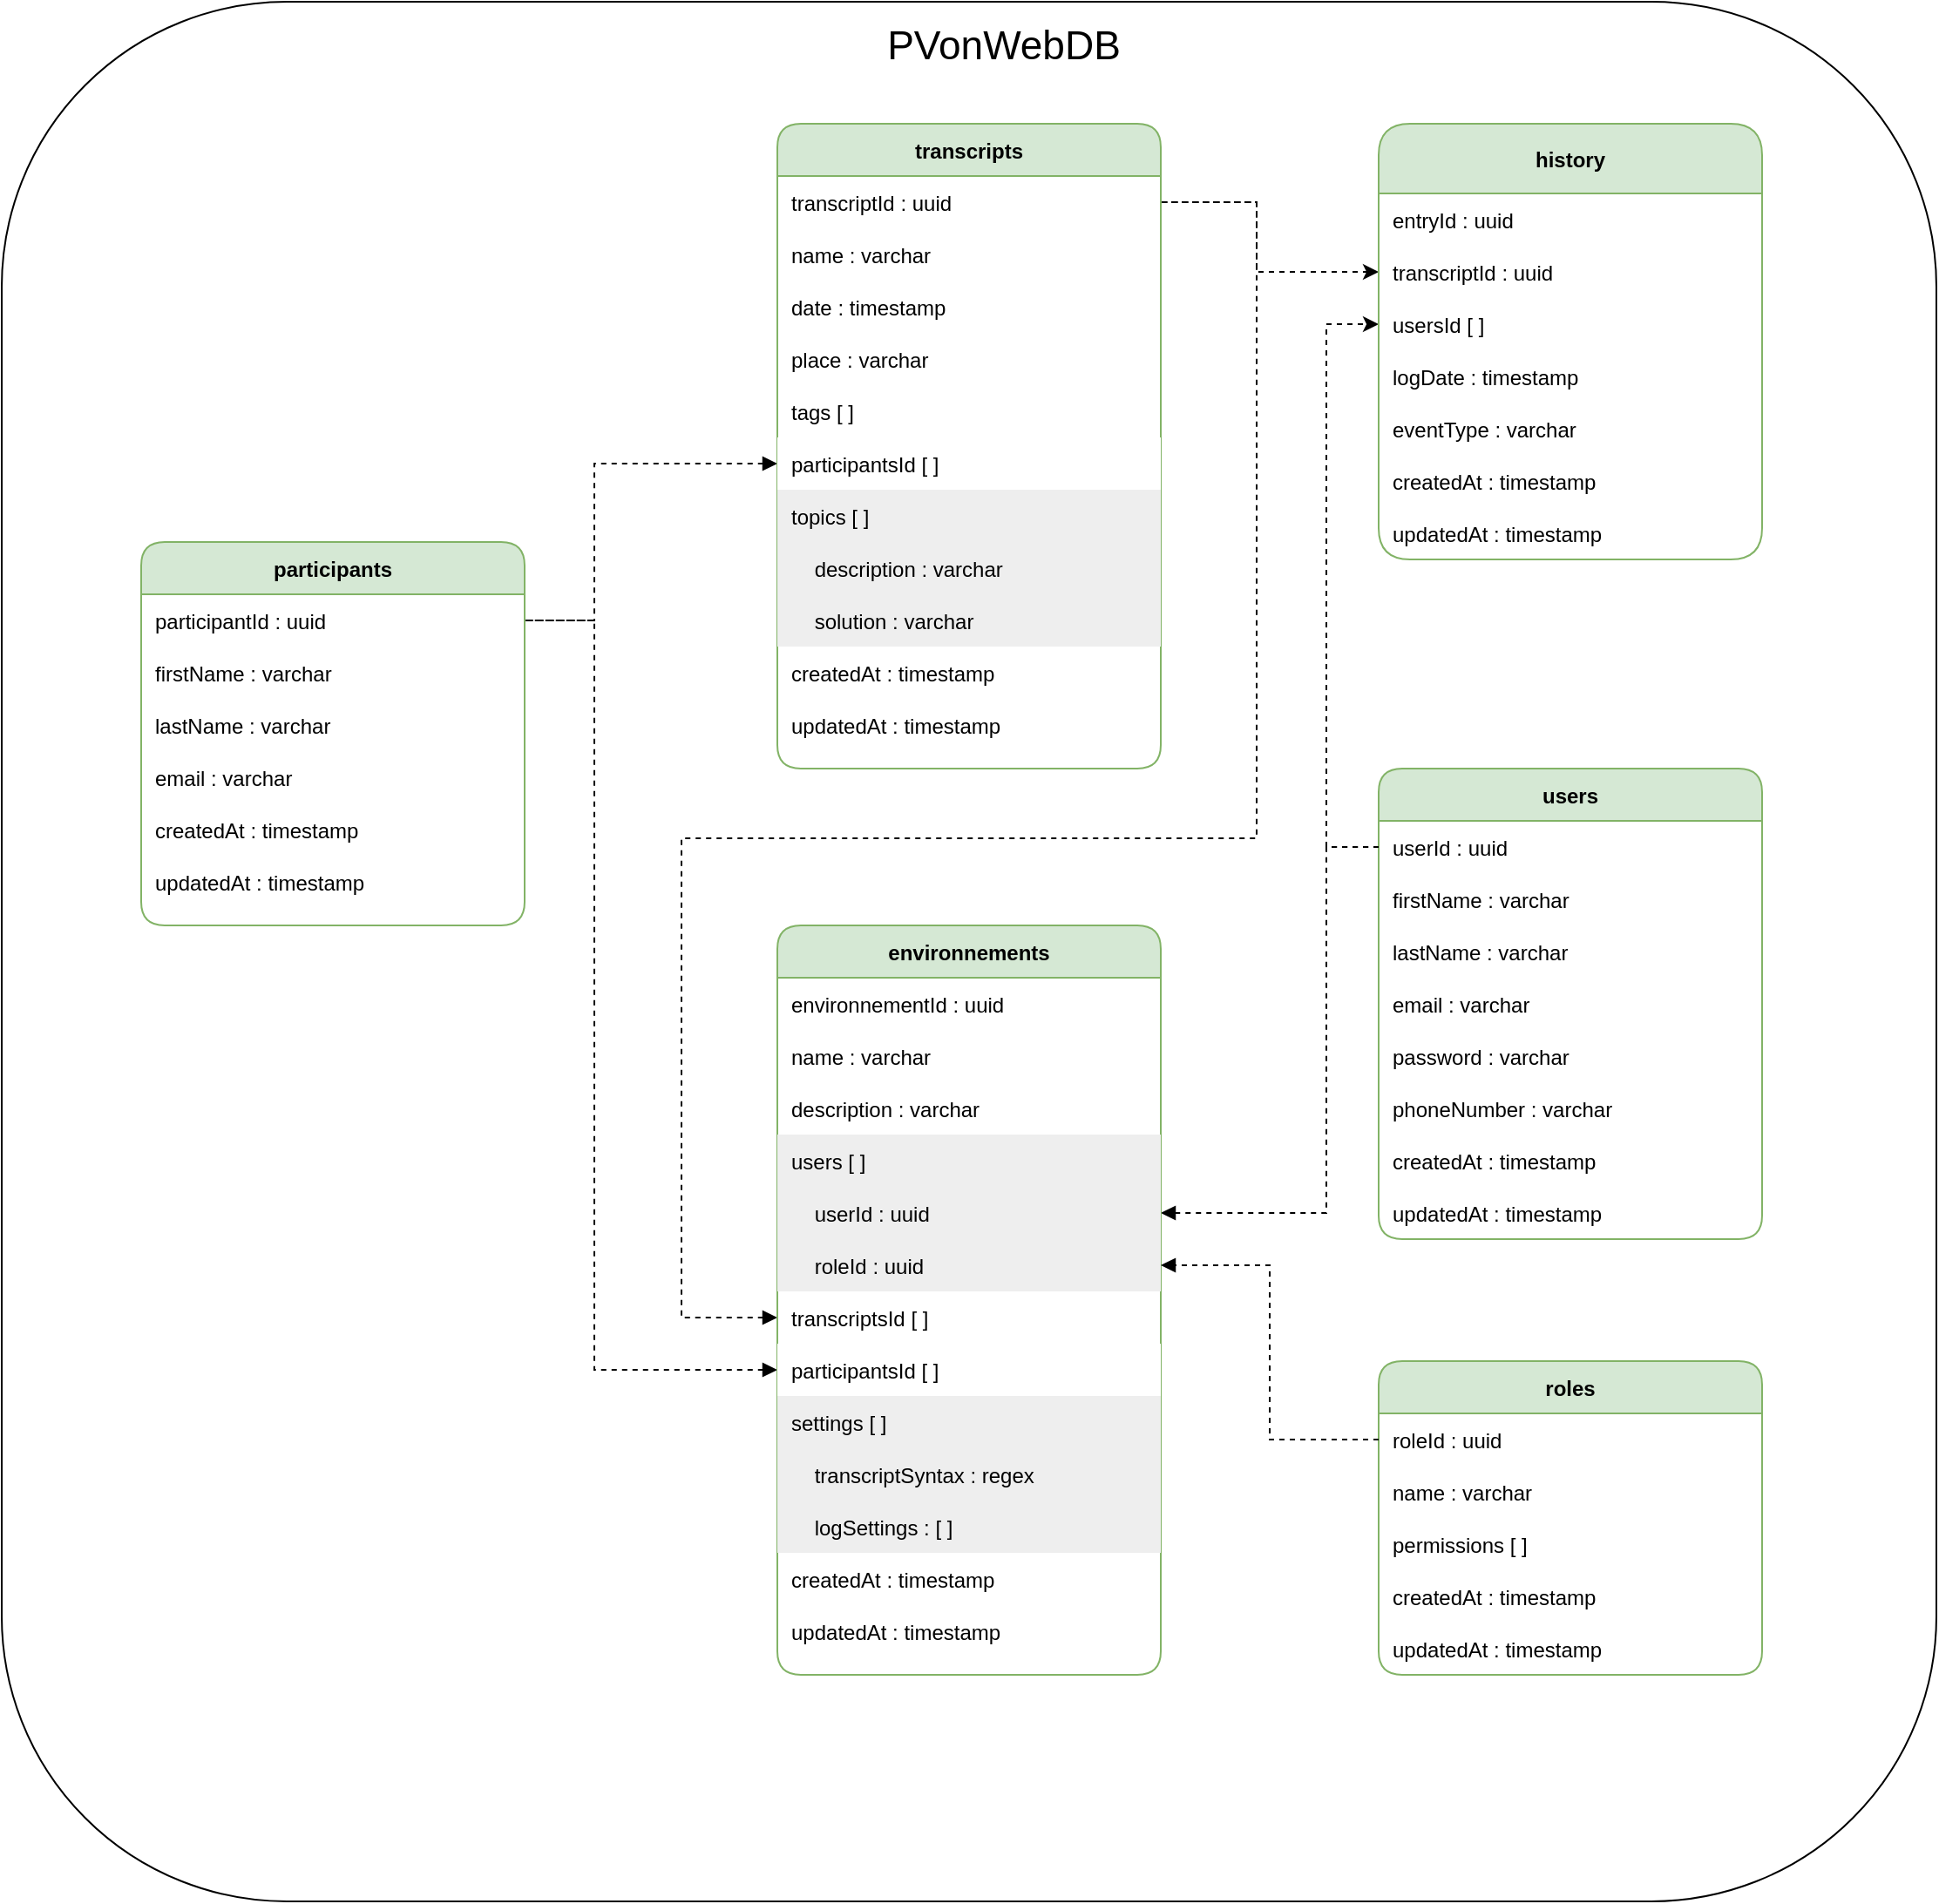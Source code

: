 <mxfile version="20.8.11" type="device"><diagram id="R2lEEEUBdFMjLlhIrx00" name="Page-1"><mxGraphModel dx="1687" dy="951" grid="1" gridSize="10" guides="1" tooltips="1" connect="1" arrows="1" fold="1" page="1" pageScale="1" pageWidth="850" pageHeight="1100" math="0" shadow="0" extFonts="Permanent Marker^https://fonts.googleapis.com/css?family=Permanent+Marker"><root><mxCell id="0"/><mxCell id="1" parent="0"/><mxCell id="WS94sjK1EqQb1p9_KVSN-15" value="" style="rounded=1;whiteSpace=wrap;html=1;fillColor=none;" parent="1" vertex="1"><mxGeometry width="1110" height="1090" as="geometry"/></mxCell><mxCell id="ZG2WCgY98QADGsXBixCX-30" style="edgeStyle=orthogonalEdgeStyle;rounded=0;orthogonalLoop=1;jettySize=auto;html=1;dashed=1;exitX=0;exitY=0.5;exitDx=0;exitDy=0;entryX=0;entryY=0.5;entryDx=0;entryDy=0;" parent="1" source="C-vyLk0tnHw3VtMMgP7b-27" target="ZG2WCgY98QADGsXBixCX-28" edge="1"><mxGeometry relative="1" as="geometry"><Array as="points"><mxPoint x="760" y="485"/><mxPoint x="760" y="185"/></Array></mxGeometry></mxCell><mxCell id="C-vyLk0tnHw3VtMMgP7b-23" value="users" style="shape=table;startSize=30;container=1;collapsible=1;childLayout=tableLayout;fixedRows=1;rowLines=0;fontStyle=1;align=center;resizeLast=1;rounded=1;fillColor=#d5e8d4;strokeColor=#82b366;swimlaneLine=1;swimlaneFillColor=default;" parent="1" vertex="1"><mxGeometry x="790" y="440" width="220" height="270" as="geometry"/></mxCell><mxCell id="C-vyLk0tnHw3VtMMgP7b-27" value="" style="shape=partialRectangle;collapsible=0;dropTarget=0;pointerEvents=0;fillColor=none;points=[[0,0.5],[1,0.5]];portConstraint=eastwest;top=0;left=0;right=0;bottom=0;" parent="C-vyLk0tnHw3VtMMgP7b-23" vertex="1"><mxGeometry y="30" width="220" height="30" as="geometry"/></mxCell><mxCell id="C-vyLk0tnHw3VtMMgP7b-29" value="userId : uuid" style="shape=partialRectangle;overflow=hidden;connectable=0;fillColor=none;top=0;left=0;bottom=0;right=0;align=left;spacingLeft=6;" parent="C-vyLk0tnHw3VtMMgP7b-27" vertex="1"><mxGeometry width="220" height="30" as="geometry"><mxRectangle width="220" height="30" as="alternateBounds"/></mxGeometry></mxCell><mxCell id="XOmV6FHvG9RzrbjpGp2Q-1" style="shape=partialRectangle;collapsible=0;dropTarget=0;pointerEvents=0;fillColor=none;points=[[0,0.5],[1,0.5]];portConstraint=eastwest;top=0;left=0;right=0;bottom=0;" parent="C-vyLk0tnHw3VtMMgP7b-23" vertex="1"><mxGeometry y="60" width="220" height="30" as="geometry"/></mxCell><mxCell id="XOmV6FHvG9RzrbjpGp2Q-2" value="firstName : varchar" style="shape=partialRectangle;overflow=hidden;connectable=0;fillColor=none;top=0;left=0;bottom=0;right=0;align=left;spacingLeft=6;" parent="XOmV6FHvG9RzrbjpGp2Q-1" vertex="1"><mxGeometry width="220" height="30" as="geometry"><mxRectangle width="220" height="30" as="alternateBounds"/></mxGeometry></mxCell><mxCell id="XOmV6FHvG9RzrbjpGp2Q-7" style="shape=partialRectangle;collapsible=0;dropTarget=0;pointerEvents=0;fillColor=none;points=[[0,0.5],[1,0.5]];portConstraint=eastwest;top=0;left=0;right=0;bottom=0;" parent="C-vyLk0tnHw3VtMMgP7b-23" vertex="1"><mxGeometry y="90" width="220" height="30" as="geometry"/></mxCell><mxCell id="XOmV6FHvG9RzrbjpGp2Q-8" value="lastName : varchar" style="shape=partialRectangle;overflow=hidden;connectable=0;fillColor=none;top=0;left=0;bottom=0;right=0;align=left;spacingLeft=6;" parent="XOmV6FHvG9RzrbjpGp2Q-7" vertex="1"><mxGeometry width="220" height="30" as="geometry"><mxRectangle width="220" height="30" as="alternateBounds"/></mxGeometry></mxCell><mxCell id="XOmV6FHvG9RzrbjpGp2Q-5" style="shape=partialRectangle;collapsible=0;dropTarget=0;pointerEvents=0;fillColor=none;points=[[0,0.5],[1,0.5]];portConstraint=eastwest;top=0;left=0;right=0;bottom=0;" parent="C-vyLk0tnHw3VtMMgP7b-23" vertex="1"><mxGeometry y="120" width="220" height="30" as="geometry"/></mxCell><mxCell id="XOmV6FHvG9RzrbjpGp2Q-6" value="email : varchar" style="shape=partialRectangle;overflow=hidden;connectable=0;fillColor=none;top=0;left=0;bottom=0;right=0;align=left;spacingLeft=6;" parent="XOmV6FHvG9RzrbjpGp2Q-5" vertex="1"><mxGeometry width="220" height="30" as="geometry"><mxRectangle width="220" height="30" as="alternateBounds"/></mxGeometry></mxCell><mxCell id="XOmV6FHvG9RzrbjpGp2Q-3" style="shape=partialRectangle;collapsible=0;dropTarget=0;pointerEvents=0;fillColor=none;points=[[0,0.5],[1,0.5]];portConstraint=eastwest;top=0;left=0;right=0;bottom=0;" parent="C-vyLk0tnHw3VtMMgP7b-23" vertex="1"><mxGeometry y="150" width="220" height="30" as="geometry"/></mxCell><mxCell id="XOmV6FHvG9RzrbjpGp2Q-4" value="password : varchar" style="shape=partialRectangle;overflow=hidden;connectable=0;fillColor=none;top=0;left=0;bottom=0;right=0;align=left;spacingLeft=6;" parent="XOmV6FHvG9RzrbjpGp2Q-3" vertex="1"><mxGeometry width="220" height="30" as="geometry"><mxRectangle width="220" height="30" as="alternateBounds"/></mxGeometry></mxCell><mxCell id="WS94sjK1EqQb1p9_KVSN-3" style="shape=partialRectangle;collapsible=0;dropTarget=0;pointerEvents=0;fillColor=none;points=[[0,0.5],[1,0.5]];portConstraint=eastwest;top=0;left=0;right=0;bottom=0;" parent="C-vyLk0tnHw3VtMMgP7b-23" vertex="1"><mxGeometry y="180" width="220" height="30" as="geometry"/></mxCell><mxCell id="WS94sjK1EqQb1p9_KVSN-4" value="phoneNumber : varchar" style="shape=partialRectangle;overflow=hidden;connectable=0;fillColor=none;top=0;left=0;bottom=0;right=0;align=left;spacingLeft=6;" parent="WS94sjK1EqQb1p9_KVSN-3" vertex="1"><mxGeometry width="220" height="30" as="geometry"><mxRectangle width="220" height="30" as="alternateBounds"/></mxGeometry></mxCell><mxCell id="WS94sjK1EqQb1p9_KVSN-32" style="shape=partialRectangle;collapsible=0;dropTarget=0;pointerEvents=0;fillColor=none;points=[[0,0.5],[1,0.5]];portConstraint=eastwest;top=0;left=0;right=0;bottom=0;" parent="C-vyLk0tnHw3VtMMgP7b-23" vertex="1"><mxGeometry y="210" width="220" height="30" as="geometry"/></mxCell><mxCell id="WS94sjK1EqQb1p9_KVSN-33" value="createdAt : timestamp" style="shape=partialRectangle;overflow=hidden;connectable=0;fillColor=none;top=0;left=0;bottom=0;right=0;align=left;spacingLeft=6;" parent="WS94sjK1EqQb1p9_KVSN-32" vertex="1"><mxGeometry width="220" height="30" as="geometry"><mxRectangle width="220" height="30" as="alternateBounds"/></mxGeometry></mxCell><mxCell id="WS94sjK1EqQb1p9_KVSN-30" style="shape=partialRectangle;collapsible=0;dropTarget=0;pointerEvents=0;fillColor=none;points=[[0,0.5],[1,0.5]];portConstraint=eastwest;top=0;left=0;right=0;bottom=0;" parent="C-vyLk0tnHw3VtMMgP7b-23" vertex="1"><mxGeometry y="240" width="220" height="30" as="geometry"/></mxCell><mxCell id="WS94sjK1EqQb1p9_KVSN-31" value="updatedAt : timestamp" style="shape=partialRectangle;overflow=hidden;connectable=0;fillColor=none;top=0;left=0;bottom=0;right=0;align=left;spacingLeft=6;" parent="WS94sjK1EqQb1p9_KVSN-30" vertex="1"><mxGeometry width="220" height="30" as="geometry"><mxRectangle width="220" height="30" as="alternateBounds"/></mxGeometry></mxCell><mxCell id="XOmV6FHvG9RzrbjpGp2Q-68" style="rounded=0;orthogonalLoop=1;jettySize=auto;html=1;endArrow=none;endFill=0;dashed=1;startArrow=block;startFill=1;edgeStyle=orthogonalEdgeStyle;entryX=1;entryY=0.5;entryDx=0;entryDy=0;exitX=0;exitY=0.5;exitDx=0;exitDy=0;" parent="1" source="XOmV6FHvG9RzrbjpGp2Q-20" target="XOmV6FHvG9RzrbjpGp2Q-54" edge="1"><mxGeometry relative="1" as="geometry"><Array as="points"><mxPoint x="340" y="265"/><mxPoint x="340" y="355"/></Array></mxGeometry></mxCell><mxCell id="ZG2WCgY98QADGsXBixCX-24" value="" style="rounded=0;orthogonalLoop=1;jettySize=auto;html=1;dashed=1;entryX=0;entryY=0.5;entryDx=0;entryDy=0;exitX=1;exitY=0.5;exitDx=0;exitDy=0;edgeStyle=orthogonalEdgeStyle;" parent="1" source="XOmV6FHvG9RzrbjpGp2Q-10" target="ZG2WCgY98QADGsXBixCX-4" edge="1"><mxGeometry relative="1" as="geometry"><Array as="points"><mxPoint x="720" y="115"/><mxPoint x="720" y="155"/></Array></mxGeometry></mxCell><mxCell id="XOmV6FHvG9RzrbjpGp2Q-9" value="transcripts" style="shape=table;startSize=30;container=1;collapsible=1;childLayout=tableLayout;fixedRows=1;rowLines=0;fontStyle=1;align=center;resizeLast=1;rounded=1;fillColor=#d5e8d4;strokeColor=#82b366;swimlaneLine=1;swimlaneFillColor=default;" parent="1" vertex="1"><mxGeometry x="445" y="70" width="220" height="370" as="geometry"/></mxCell><mxCell id="XOmV6FHvG9RzrbjpGp2Q-10" value="" style="shape=partialRectangle;collapsible=0;dropTarget=0;pointerEvents=0;fillColor=none;points=[[0,0.5],[1,0.5]];portConstraint=eastwest;top=0;left=0;right=0;bottom=0;" parent="XOmV6FHvG9RzrbjpGp2Q-9" vertex="1"><mxGeometry y="30" width="220" height="30" as="geometry"/></mxCell><mxCell id="XOmV6FHvG9RzrbjpGp2Q-11" value="transcriptId : uuid" style="shape=partialRectangle;overflow=hidden;connectable=0;fillColor=none;top=0;left=0;bottom=0;right=0;align=left;spacingLeft=6;" parent="XOmV6FHvG9RzrbjpGp2Q-10" vertex="1"><mxGeometry width="220" height="30" as="geometry"><mxRectangle width="220" height="30" as="alternateBounds"/></mxGeometry></mxCell><mxCell id="WS94sjK1EqQb1p9_KVSN-48" style="shape=partialRectangle;collapsible=0;dropTarget=0;pointerEvents=0;fillColor=none;points=[[0,0.5],[1,0.5]];portConstraint=eastwest;top=0;left=0;right=0;bottom=0;" parent="XOmV6FHvG9RzrbjpGp2Q-9" vertex="1"><mxGeometry y="60" width="220" height="30" as="geometry"/></mxCell><mxCell id="WS94sjK1EqQb1p9_KVSN-49" value="name : varchar" style="shape=partialRectangle;overflow=hidden;connectable=0;fillColor=none;top=0;left=0;bottom=0;right=0;align=left;spacingLeft=6;" parent="WS94sjK1EqQb1p9_KVSN-48" vertex="1"><mxGeometry width="220" height="30" as="geometry"><mxRectangle width="220" height="30" as="alternateBounds"/></mxGeometry></mxCell><mxCell id="XOmV6FHvG9RzrbjpGp2Q-12" style="shape=partialRectangle;collapsible=0;dropTarget=0;pointerEvents=0;fillColor=none;points=[[0,0.5],[1,0.5]];portConstraint=eastwest;top=0;left=0;right=0;bottom=0;" parent="XOmV6FHvG9RzrbjpGp2Q-9" vertex="1"><mxGeometry y="90" width="220" height="30" as="geometry"/></mxCell><mxCell id="XOmV6FHvG9RzrbjpGp2Q-13" value="date : timestamp" style="shape=partialRectangle;overflow=hidden;connectable=0;fillColor=none;top=0;left=0;bottom=0;right=0;align=left;spacingLeft=6;" parent="XOmV6FHvG9RzrbjpGp2Q-12" vertex="1"><mxGeometry width="220" height="30" as="geometry"><mxRectangle width="220" height="30" as="alternateBounds"/></mxGeometry></mxCell><mxCell id="XOmV6FHvG9RzrbjpGp2Q-14" style="shape=partialRectangle;collapsible=0;dropTarget=0;pointerEvents=0;fillColor=none;points=[[0,0.5],[1,0.5]];portConstraint=eastwest;top=0;left=0;right=0;bottom=0;" parent="XOmV6FHvG9RzrbjpGp2Q-9" vertex="1"><mxGeometry y="120" width="220" height="30" as="geometry"/></mxCell><mxCell id="XOmV6FHvG9RzrbjpGp2Q-15" value="place : varchar" style="shape=partialRectangle;overflow=hidden;connectable=0;fillColor=none;top=0;left=0;bottom=0;right=0;align=left;spacingLeft=6;" parent="XOmV6FHvG9RzrbjpGp2Q-14" vertex="1"><mxGeometry width="220" height="30" as="geometry"><mxRectangle width="220" height="30" as="alternateBounds"/></mxGeometry></mxCell><mxCell id="WS94sjK1EqQb1p9_KVSN-50" style="shape=partialRectangle;collapsible=0;dropTarget=0;pointerEvents=0;fillColor=none;points=[[0,0.5],[1,0.5]];portConstraint=eastwest;top=0;left=0;right=0;bottom=0;" parent="XOmV6FHvG9RzrbjpGp2Q-9" vertex="1"><mxGeometry y="150" width="220" height="30" as="geometry"/></mxCell><mxCell id="WS94sjK1EqQb1p9_KVSN-51" value="tags [ ]" style="shape=partialRectangle;overflow=hidden;connectable=0;fillColor=none;top=0;left=0;bottom=0;right=0;align=left;spacingLeft=6;" parent="WS94sjK1EqQb1p9_KVSN-50" vertex="1"><mxGeometry width="220" height="30" as="geometry"><mxRectangle width="220" height="30" as="alternateBounds"/></mxGeometry></mxCell><mxCell id="XOmV6FHvG9RzrbjpGp2Q-20" style="shape=partialRectangle;collapsible=0;dropTarget=0;pointerEvents=0;fillColor=none;points=[[0,0.5],[1,0.5]];portConstraint=eastwest;top=0;left=0;right=0;bottom=0;" parent="XOmV6FHvG9RzrbjpGp2Q-9" vertex="1"><mxGeometry y="180" width="220" height="30" as="geometry"/></mxCell><mxCell id="XOmV6FHvG9RzrbjpGp2Q-21" value="participantsId [ ]" style="shape=partialRectangle;overflow=hidden;connectable=0;top=0;left=0;bottom=0;right=0;align=left;spacingLeft=6;" parent="XOmV6FHvG9RzrbjpGp2Q-20" vertex="1"><mxGeometry width="220" height="30" as="geometry"><mxRectangle width="220" height="30" as="alternateBounds"/></mxGeometry></mxCell><mxCell id="XOmV6FHvG9RzrbjpGp2Q-86" style="shape=partialRectangle;collapsible=0;dropTarget=0;pointerEvents=0;fillColor=none;points=[[0,0.5],[1,0.5]];portConstraint=eastwest;top=0;left=0;right=0;bottom=0;" parent="XOmV6FHvG9RzrbjpGp2Q-9" vertex="1"><mxGeometry y="210" width="220" height="30" as="geometry"/></mxCell><mxCell id="XOmV6FHvG9RzrbjpGp2Q-87" value="topics [ ]" style="shape=partialRectangle;overflow=hidden;connectable=0;fillColor=#eeeeee;top=0;left=0;bottom=0;right=0;align=left;spacingLeft=6;strokeColor=#36393d;" parent="XOmV6FHvG9RzrbjpGp2Q-86" vertex="1"><mxGeometry width="220" height="30" as="geometry"><mxRectangle width="220" height="30" as="alternateBounds"/></mxGeometry></mxCell><mxCell id="WS94sjK1EqQb1p9_KVSN-13" style="shape=partialRectangle;collapsible=0;dropTarget=0;pointerEvents=0;fillColor=none;points=[[0,0.5],[1,0.5]];portConstraint=eastwest;top=0;left=0;right=0;bottom=0;" parent="XOmV6FHvG9RzrbjpGp2Q-9" vertex="1"><mxGeometry y="240" width="220" height="30" as="geometry"/></mxCell><mxCell id="WS94sjK1EqQb1p9_KVSN-14" value="    description : varchar" style="shape=partialRectangle;overflow=hidden;connectable=0;fillColor=#eeeeee;top=0;left=0;bottom=0;right=0;align=left;spacingLeft=6;strokeColor=#36393d;" parent="WS94sjK1EqQb1p9_KVSN-13" vertex="1"><mxGeometry width="220" height="30" as="geometry"><mxRectangle width="220" height="30" as="alternateBounds"/></mxGeometry></mxCell><mxCell id="WS94sjK1EqQb1p9_KVSN-11" style="shape=partialRectangle;collapsible=0;dropTarget=0;pointerEvents=0;fillColor=none;points=[[0,0.5],[1,0.5]];portConstraint=eastwest;top=0;left=0;right=0;bottom=0;" parent="XOmV6FHvG9RzrbjpGp2Q-9" vertex="1"><mxGeometry y="270" width="220" height="30" as="geometry"/></mxCell><mxCell id="WS94sjK1EqQb1p9_KVSN-12" value="    solution : varchar" style="shape=partialRectangle;overflow=hidden;connectable=0;fillColor=#eeeeee;top=0;left=0;bottom=0;right=0;align=left;spacingLeft=6;strokeColor=#36393d;" parent="WS94sjK1EqQb1p9_KVSN-11" vertex="1"><mxGeometry width="220" height="30" as="geometry"><mxRectangle width="220" height="30" as="alternateBounds"/></mxGeometry></mxCell><mxCell id="WS94sjK1EqQb1p9_KVSN-19" style="shape=partialRectangle;collapsible=0;dropTarget=0;pointerEvents=0;fillColor=none;points=[[0,0.5],[1,0.5]];portConstraint=eastwest;top=0;left=0;right=0;bottom=0;" parent="XOmV6FHvG9RzrbjpGp2Q-9" vertex="1"><mxGeometry y="300" width="220" height="30" as="geometry"/></mxCell><mxCell id="WS94sjK1EqQb1p9_KVSN-20" value="createdAt : timestamp" style="shape=partialRectangle;overflow=hidden;connectable=0;fillColor=none;top=0;left=0;bottom=0;right=0;align=left;spacingLeft=6;" parent="WS94sjK1EqQb1p9_KVSN-19" vertex="1"><mxGeometry width="220" height="30" as="geometry"><mxRectangle width="220" height="30" as="alternateBounds"/></mxGeometry></mxCell><mxCell id="WS94sjK1EqQb1p9_KVSN-21" style="shape=partialRectangle;collapsible=0;dropTarget=0;pointerEvents=0;fillColor=none;points=[[0,0.5],[1,0.5]];portConstraint=eastwest;top=0;left=0;right=0;bottom=0;" parent="XOmV6FHvG9RzrbjpGp2Q-9" vertex="1"><mxGeometry y="330" width="220" height="30" as="geometry"/></mxCell><mxCell id="WS94sjK1EqQb1p9_KVSN-22" value="updatedAt : timestamp" style="shape=partialRectangle;overflow=hidden;connectable=0;fillColor=none;top=0;left=0;bottom=0;right=0;align=left;spacingLeft=6;" parent="WS94sjK1EqQb1p9_KVSN-21" vertex="1"><mxGeometry width="220" height="30" as="geometry"><mxRectangle width="220" height="30" as="alternateBounds"/></mxGeometry></mxCell><mxCell id="XOmV6FHvG9RzrbjpGp2Q-66" style="edgeStyle=orthogonalEdgeStyle;rounded=0;orthogonalLoop=1;jettySize=auto;html=1;entryX=1;entryY=0.5;entryDx=0;entryDy=0;endArrow=none;endFill=0;dashed=1;startArrow=block;startFill=1;exitX=0;exitY=0.5;exitDx=0;exitDy=0;" parent="1" source="XOmV6FHvG9RzrbjpGp2Q-40" target="XOmV6FHvG9RzrbjpGp2Q-10" edge="1"><mxGeometry relative="1" as="geometry"><Array as="points"><mxPoint x="390" y="755"/><mxPoint x="390" y="480"/><mxPoint x="720" y="480"/><mxPoint x="720" y="115"/></Array></mxGeometry></mxCell><mxCell id="WS94sjK1EqQb1p9_KVSN-5" style="rounded=0;orthogonalLoop=1;jettySize=auto;html=1;dashed=1;startArrow=block;startFill=1;endArrow=none;endFill=0;exitX=1;exitY=0.5;exitDx=0;exitDy=0;edgeStyle=orthogonalEdgeStyle;entryX=0;entryY=0.5;entryDx=0;entryDy=0;" parent="1" source="WS94sjK1EqQb1p9_KVSN-52" target="C-vyLk0tnHw3VtMMgP7b-27" edge="1"><mxGeometry relative="1" as="geometry"><mxPoint x="780" y="640" as="targetPoint"/><Array as="points"><mxPoint x="760" y="695"/><mxPoint x="760" y="485"/></Array></mxGeometry></mxCell><mxCell id="WS94sjK1EqQb1p9_KVSN-8" style="edgeStyle=orthogonalEdgeStyle;rounded=0;orthogonalLoop=1;jettySize=auto;html=1;dashed=1;startArrow=block;startFill=1;endArrow=none;endFill=0;entryX=1;entryY=0.5;entryDx=0;entryDy=0;exitX=0;exitY=0.5;exitDx=0;exitDy=0;" parent="1" source="WS94sjK1EqQb1p9_KVSN-9" target="XOmV6FHvG9RzrbjpGp2Q-54" edge="1"><mxGeometry relative="1" as="geometry"><Array as="points"><mxPoint x="340" y="785"/><mxPoint x="340" y="355"/></Array></mxGeometry></mxCell><mxCell id="XOmV6FHvG9RzrbjpGp2Q-31" value="environnements" style="shape=table;startSize=30;container=1;collapsible=1;childLayout=tableLayout;fixedRows=1;rowLines=0;fontStyle=1;align=center;resizeLast=1;rounded=1;fillColor=#d5e8d4;strokeColor=#82b366;swimlaneLine=1;swimlaneFillColor=default;" parent="1" vertex="1"><mxGeometry x="445" y="530" width="220" height="430" as="geometry"/></mxCell><mxCell id="XOmV6FHvG9RzrbjpGp2Q-32" value="" style="shape=partialRectangle;collapsible=0;dropTarget=0;pointerEvents=0;fillColor=none;points=[[0,0.5],[1,0.5]];portConstraint=eastwest;top=0;left=0;right=0;bottom=0;" parent="XOmV6FHvG9RzrbjpGp2Q-31" vertex="1"><mxGeometry y="30" width="220" height="30" as="geometry"/></mxCell><mxCell id="XOmV6FHvG9RzrbjpGp2Q-33" value="environnementId : uuid" style="shape=partialRectangle;overflow=hidden;connectable=0;fillColor=none;top=0;left=0;bottom=0;right=0;align=left;spacingLeft=6;" parent="XOmV6FHvG9RzrbjpGp2Q-32" vertex="1"><mxGeometry width="220" height="30" as="geometry"><mxRectangle width="220" height="30" as="alternateBounds"/></mxGeometry></mxCell><mxCell id="WS94sjK1EqQb1p9_KVSN-24" style="shape=partialRectangle;collapsible=0;dropTarget=0;pointerEvents=0;fillColor=none;points=[[0,0.5],[1,0.5]];portConstraint=eastwest;top=0;left=0;right=0;bottom=0;" parent="XOmV6FHvG9RzrbjpGp2Q-31" vertex="1"><mxGeometry y="60" width="220" height="30" as="geometry"/></mxCell><mxCell id="WS94sjK1EqQb1p9_KVSN-25" value="name : varchar" style="shape=partialRectangle;overflow=hidden;connectable=0;fillColor=none;top=0;left=0;bottom=0;right=0;align=left;spacingLeft=6;" parent="WS94sjK1EqQb1p9_KVSN-24" vertex="1"><mxGeometry width="220" height="30" as="geometry"><mxRectangle width="220" height="30" as="alternateBounds"/></mxGeometry></mxCell><mxCell id="WS94sjK1EqQb1p9_KVSN-38" style="shape=partialRectangle;collapsible=0;dropTarget=0;pointerEvents=0;fillColor=none;points=[[0,0.5],[1,0.5]];portConstraint=eastwest;top=0;left=0;right=0;bottom=0;" parent="XOmV6FHvG9RzrbjpGp2Q-31" vertex="1"><mxGeometry y="90" width="220" height="30" as="geometry"/></mxCell><mxCell id="WS94sjK1EqQb1p9_KVSN-39" value="description : varchar" style="shape=partialRectangle;overflow=hidden;connectable=0;fillColor=none;top=0;left=0;bottom=0;right=0;align=left;spacingLeft=6;" parent="WS94sjK1EqQb1p9_KVSN-38" vertex="1"><mxGeometry width="220" height="30" as="geometry"><mxRectangle width="220" height="30" as="alternateBounds"/></mxGeometry></mxCell><mxCell id="XOmV6FHvG9RzrbjpGp2Q-36" style="shape=partialRectangle;collapsible=0;dropTarget=0;pointerEvents=0;fillColor=none;points=[[0,0.5],[1,0.5]];portConstraint=eastwest;top=0;left=0;right=0;bottom=0;" parent="XOmV6FHvG9RzrbjpGp2Q-31" vertex="1"><mxGeometry y="120" width="220" height="30" as="geometry"/></mxCell><mxCell id="XOmV6FHvG9RzrbjpGp2Q-37" value="users [ ]" style="shape=partialRectangle;overflow=hidden;connectable=0;fillColor=#eeeeee;top=0;left=0;bottom=0;right=0;align=left;spacingLeft=6;strokeColor=#36393d;" parent="XOmV6FHvG9RzrbjpGp2Q-36" vertex="1"><mxGeometry width="220" height="30" as="geometry"><mxRectangle width="220" height="30" as="alternateBounds"/></mxGeometry></mxCell><mxCell id="WS94sjK1EqQb1p9_KVSN-52" style="shape=partialRectangle;collapsible=0;dropTarget=0;pointerEvents=0;fillColor=none;points=[[0,0.5],[1,0.5]];portConstraint=eastwest;top=0;left=0;right=0;bottom=0;" parent="XOmV6FHvG9RzrbjpGp2Q-31" vertex="1"><mxGeometry y="150" width="220" height="30" as="geometry"/></mxCell><mxCell id="WS94sjK1EqQb1p9_KVSN-53" value="    userId : uuid" style="shape=partialRectangle;overflow=hidden;connectable=0;fillColor=#eeeeee;top=0;left=0;bottom=0;right=0;align=left;spacingLeft=6;strokeColor=#36393d;" parent="WS94sjK1EqQb1p9_KVSN-52" vertex="1"><mxGeometry width="220" height="30" as="geometry"><mxRectangle width="220" height="30" as="alternateBounds"/></mxGeometry></mxCell><mxCell id="WS94sjK1EqQb1p9_KVSN-54" style="shape=partialRectangle;collapsible=0;dropTarget=0;pointerEvents=0;fillColor=none;points=[[0,0.5],[1,0.5]];portConstraint=eastwest;top=0;left=0;right=0;bottom=0;" parent="XOmV6FHvG9RzrbjpGp2Q-31" vertex="1"><mxGeometry y="180" width="220" height="30" as="geometry"/></mxCell><mxCell id="WS94sjK1EqQb1p9_KVSN-55" value="    roleId : uuid" style="shape=partialRectangle;overflow=hidden;connectable=0;fillColor=#eeeeee;top=0;left=0;bottom=0;right=0;align=left;spacingLeft=6;strokeColor=#36393d;" parent="WS94sjK1EqQb1p9_KVSN-54" vertex="1"><mxGeometry width="220" height="30" as="geometry"><mxRectangle width="220" height="30" as="alternateBounds"/></mxGeometry></mxCell><mxCell id="XOmV6FHvG9RzrbjpGp2Q-40" style="shape=partialRectangle;collapsible=0;dropTarget=0;pointerEvents=0;fillColor=none;points=[[0,0.5],[1,0.5]];portConstraint=eastwest;top=0;left=0;right=0;bottom=0;" parent="XOmV6FHvG9RzrbjpGp2Q-31" vertex="1"><mxGeometry y="210" width="220" height="30" as="geometry"/></mxCell><mxCell id="XOmV6FHvG9RzrbjpGp2Q-41" value="transcriptsId [ ]" style="shape=partialRectangle;overflow=hidden;connectable=0;fillColor=none;top=0;left=0;bottom=0;right=0;align=left;spacingLeft=6;" parent="XOmV6FHvG9RzrbjpGp2Q-40" vertex="1"><mxGeometry width="220" height="30" as="geometry"><mxRectangle width="220" height="30" as="alternateBounds"/></mxGeometry></mxCell><mxCell id="WS94sjK1EqQb1p9_KVSN-9" style="shape=partialRectangle;collapsible=0;dropTarget=0;pointerEvents=0;fillColor=none;points=[[0,0.5],[1,0.5]];portConstraint=eastwest;top=0;left=0;right=0;bottom=0;" parent="XOmV6FHvG9RzrbjpGp2Q-31" vertex="1"><mxGeometry y="240" width="220" height="30" as="geometry"/></mxCell><mxCell id="WS94sjK1EqQb1p9_KVSN-10" value="participantsId [ ]" style="shape=partialRectangle;overflow=hidden;connectable=0;top=0;left=0;bottom=0;right=0;align=left;spacingLeft=6;" parent="WS94sjK1EqQb1p9_KVSN-9" vertex="1"><mxGeometry width="220" height="30" as="geometry"><mxRectangle width="220" height="30" as="alternateBounds"/></mxGeometry></mxCell><mxCell id="WS94sjK1EqQb1p9_KVSN-45" style="shape=partialRectangle;collapsible=0;dropTarget=0;pointerEvents=0;fillColor=none;points=[[0,0.5],[1,0.5]];portConstraint=eastwest;top=0;left=0;right=0;bottom=0;" parent="XOmV6FHvG9RzrbjpGp2Q-31" vertex="1"><mxGeometry y="270" width="220" height="30" as="geometry"/></mxCell><mxCell id="WS94sjK1EqQb1p9_KVSN-46" value="settings [ ]" style="shape=partialRectangle;overflow=hidden;connectable=0;top=0;left=0;bottom=0;right=0;align=left;spacingLeft=6;fillColor=#eeeeee;strokeColor=#36393d;" parent="WS94sjK1EqQb1p9_KVSN-45" vertex="1"><mxGeometry width="220" height="30" as="geometry"><mxRectangle width="220" height="30" as="alternateBounds"/></mxGeometry></mxCell><mxCell id="WS94sjK1EqQb1p9_KVSN-58" style="shape=partialRectangle;collapsible=0;dropTarget=0;pointerEvents=0;fillColor=none;points=[[0,0.5],[1,0.5]];portConstraint=eastwest;top=0;left=0;right=0;bottom=0;" parent="XOmV6FHvG9RzrbjpGp2Q-31" vertex="1"><mxGeometry y="300" width="220" height="30" as="geometry"/></mxCell><mxCell id="WS94sjK1EqQb1p9_KVSN-59" value="    transcriptSyntax : regex" style="shape=partialRectangle;overflow=hidden;connectable=0;top=0;left=0;bottom=0;right=0;align=left;spacingLeft=6;fillColor=#eeeeee;strokeColor=#36393d;" parent="WS94sjK1EqQb1p9_KVSN-58" vertex="1"><mxGeometry width="220" height="30" as="geometry"><mxRectangle width="220" height="30" as="alternateBounds"/></mxGeometry></mxCell><mxCell id="AtBy07pKtBP1QmbtxYR5-19" style="shape=partialRectangle;collapsible=0;dropTarget=0;pointerEvents=0;fillColor=none;points=[[0,0.5],[1,0.5]];portConstraint=eastwest;top=0;left=0;right=0;bottom=0;" vertex="1" parent="XOmV6FHvG9RzrbjpGp2Q-31"><mxGeometry y="330" width="220" height="30" as="geometry"/></mxCell><mxCell id="AtBy07pKtBP1QmbtxYR5-20" value="    logSettings : [ ]" style="shape=partialRectangle;overflow=hidden;connectable=0;top=0;left=0;bottom=0;right=0;align=left;spacingLeft=6;fillColor=#eeeeee;strokeColor=#36393d;" vertex="1" parent="AtBy07pKtBP1QmbtxYR5-19"><mxGeometry width="220" height="30" as="geometry"><mxRectangle width="220" height="30" as="alternateBounds"/></mxGeometry></mxCell><mxCell id="WS94sjK1EqQb1p9_KVSN-26" style="shape=partialRectangle;collapsible=0;dropTarget=0;pointerEvents=0;fillColor=none;points=[[0,0.5],[1,0.5]];portConstraint=eastwest;top=0;left=0;right=0;bottom=0;" parent="XOmV6FHvG9RzrbjpGp2Q-31" vertex="1"><mxGeometry y="360" width="220" height="30" as="geometry"/></mxCell><mxCell id="WS94sjK1EqQb1p9_KVSN-27" value="createdAt : timestamp" style="shape=partialRectangle;overflow=hidden;connectable=0;fillColor=none;top=0;left=0;bottom=0;right=0;align=left;spacingLeft=6;" parent="WS94sjK1EqQb1p9_KVSN-26" vertex="1"><mxGeometry width="220" height="30" as="geometry"><mxRectangle width="220" height="30" as="alternateBounds"/></mxGeometry></mxCell><mxCell id="WS94sjK1EqQb1p9_KVSN-28" style="shape=partialRectangle;collapsible=0;dropTarget=0;pointerEvents=0;fillColor=none;points=[[0,0.5],[1,0.5]];portConstraint=eastwest;top=0;left=0;right=0;bottom=0;" parent="XOmV6FHvG9RzrbjpGp2Q-31" vertex="1"><mxGeometry y="390" width="220" height="30" as="geometry"/></mxCell><mxCell id="WS94sjK1EqQb1p9_KVSN-29" value="updatedAt : timestamp" style="shape=partialRectangle;overflow=hidden;connectable=0;fillColor=none;top=0;left=0;bottom=0;right=0;align=left;spacingLeft=6;" parent="WS94sjK1EqQb1p9_KVSN-28" vertex="1"><mxGeometry width="220" height="30" as="geometry"><mxRectangle width="220" height="30" as="alternateBounds"/></mxGeometry></mxCell><mxCell id="XOmV6FHvG9RzrbjpGp2Q-53" value="participants" style="shape=table;startSize=30;container=1;collapsible=1;childLayout=tableLayout;fixedRows=1;rowLines=0;fontStyle=1;align=center;resizeLast=1;rounded=1;fillColor=#d5e8d4;strokeColor=#82b366;swimlaneLine=1;swimlaneFillColor=default;" parent="1" vertex="1"><mxGeometry x="80" y="310" width="220" height="220" as="geometry"/></mxCell><mxCell id="XOmV6FHvG9RzrbjpGp2Q-54" value="" style="shape=partialRectangle;collapsible=0;dropTarget=0;pointerEvents=0;fillColor=none;points=[[0,0.5],[1,0.5]];portConstraint=eastwest;top=0;left=0;right=0;bottom=0;" parent="XOmV6FHvG9RzrbjpGp2Q-53" vertex="1"><mxGeometry y="30" width="220" height="30" as="geometry"/></mxCell><mxCell id="XOmV6FHvG9RzrbjpGp2Q-55" value="participantId : uuid" style="shape=partialRectangle;overflow=hidden;connectable=0;fillColor=none;top=0;left=0;bottom=0;right=0;align=left;spacingLeft=6;" parent="XOmV6FHvG9RzrbjpGp2Q-54" vertex="1"><mxGeometry width="220" height="30" as="geometry"><mxRectangle width="220" height="30" as="alternateBounds"/></mxGeometry></mxCell><mxCell id="XOmV6FHvG9RzrbjpGp2Q-56" style="shape=partialRectangle;collapsible=0;dropTarget=0;pointerEvents=0;fillColor=none;points=[[0,0.5],[1,0.5]];portConstraint=eastwest;top=0;left=0;right=0;bottom=0;" parent="XOmV6FHvG9RzrbjpGp2Q-53" vertex="1"><mxGeometry y="60" width="220" height="30" as="geometry"/></mxCell><mxCell id="XOmV6FHvG9RzrbjpGp2Q-57" value="firstName : varchar" style="shape=partialRectangle;overflow=hidden;connectable=0;fillColor=none;top=0;left=0;bottom=0;right=0;align=left;spacingLeft=6;" parent="XOmV6FHvG9RzrbjpGp2Q-56" vertex="1"><mxGeometry width="220" height="30" as="geometry"><mxRectangle width="220" height="30" as="alternateBounds"/></mxGeometry></mxCell><mxCell id="WS94sjK1EqQb1p9_KVSN-17" style="shape=partialRectangle;collapsible=0;dropTarget=0;pointerEvents=0;fillColor=none;points=[[0,0.5],[1,0.5]];portConstraint=eastwest;top=0;left=0;right=0;bottom=0;" parent="XOmV6FHvG9RzrbjpGp2Q-53" vertex="1"><mxGeometry y="90" width="220" height="30" as="geometry"/></mxCell><mxCell id="WS94sjK1EqQb1p9_KVSN-18" value="lastName : varchar" style="shape=partialRectangle;overflow=hidden;connectable=0;fillColor=none;top=0;left=0;bottom=0;right=0;align=left;spacingLeft=6;" parent="WS94sjK1EqQb1p9_KVSN-17" vertex="1"><mxGeometry width="220" height="30" as="geometry"><mxRectangle width="220" height="30" as="alternateBounds"/></mxGeometry></mxCell><mxCell id="XOmV6FHvG9RzrbjpGp2Q-60" style="shape=partialRectangle;collapsible=0;dropTarget=0;pointerEvents=0;fillColor=none;points=[[0,0.5],[1,0.5]];portConstraint=eastwest;top=0;left=0;right=0;bottom=0;" parent="XOmV6FHvG9RzrbjpGp2Q-53" vertex="1"><mxGeometry y="120" width="220" height="30" as="geometry"/></mxCell><mxCell id="XOmV6FHvG9RzrbjpGp2Q-61" value="email : varchar" style="shape=partialRectangle;overflow=hidden;connectable=0;fillColor=none;top=0;left=0;bottom=0;right=0;align=left;spacingLeft=6;" parent="XOmV6FHvG9RzrbjpGp2Q-60" vertex="1"><mxGeometry width="220" height="30" as="geometry"><mxRectangle width="220" height="30" as="alternateBounds"/></mxGeometry></mxCell><mxCell id="WS94sjK1EqQb1p9_KVSN-36" style="shape=partialRectangle;collapsible=0;dropTarget=0;pointerEvents=0;fillColor=none;points=[[0,0.5],[1,0.5]];portConstraint=eastwest;top=0;left=0;right=0;bottom=0;" parent="XOmV6FHvG9RzrbjpGp2Q-53" vertex="1"><mxGeometry y="150" width="220" height="30" as="geometry"/></mxCell><mxCell id="WS94sjK1EqQb1p9_KVSN-37" value="createdAt : timestamp" style="shape=partialRectangle;overflow=hidden;connectable=0;fillColor=none;top=0;left=0;bottom=0;right=0;align=left;spacingLeft=6;" parent="WS94sjK1EqQb1p9_KVSN-36" vertex="1"><mxGeometry width="220" height="30" as="geometry"><mxRectangle width="220" height="30" as="alternateBounds"/></mxGeometry></mxCell><mxCell id="WS94sjK1EqQb1p9_KVSN-34" style="shape=partialRectangle;collapsible=0;dropTarget=0;pointerEvents=0;fillColor=none;points=[[0,0.5],[1,0.5]];portConstraint=eastwest;top=0;left=0;right=0;bottom=0;" parent="XOmV6FHvG9RzrbjpGp2Q-53" vertex="1"><mxGeometry y="180" width="220" height="30" as="geometry"/></mxCell><mxCell id="WS94sjK1EqQb1p9_KVSN-35" value="updatedAt : timestamp" style="shape=partialRectangle;overflow=hidden;connectable=0;fillColor=none;top=0;left=0;bottom=0;right=0;align=left;spacingLeft=6;" parent="WS94sjK1EqQb1p9_KVSN-34" vertex="1"><mxGeometry width="220" height="30" as="geometry"><mxRectangle width="220" height="30" as="alternateBounds"/></mxGeometry></mxCell><mxCell id="WS94sjK1EqQb1p9_KVSN-16" value="&lt;font style=&quot;font-size: 23px;&quot;&gt;PVonWebDB&lt;/font&gt;" style="text;html=1;strokeColor=none;fillColor=none;align=center;verticalAlign=middle;whiteSpace=wrap;rounded=0;" parent="1" vertex="1"><mxGeometry x="545" y="10" width="60" height="30" as="geometry"/></mxCell><mxCell id="ZG2WCgY98QADGsXBixCX-1" value="history" style="shape=table;startSize=40;container=1;collapsible=1;childLayout=tableLayout;fixedRows=1;rowLines=0;fontStyle=1;align=center;resizeLast=1;rounded=1;fillColor=#d5e8d4;strokeColor=#82b366;swimlaneLine=1;swimlaneFillColor=default;" parent="1" vertex="1"><mxGeometry x="790" y="70" width="220" height="250" as="geometry"/></mxCell><mxCell id="ZG2WCgY98QADGsXBixCX-2" value="" style="shape=partialRectangle;collapsible=0;dropTarget=0;pointerEvents=0;fillColor=none;points=[[0,0.5],[1,0.5]];portConstraint=eastwest;top=0;left=0;right=0;bottom=0;" parent="ZG2WCgY98QADGsXBixCX-1" vertex="1"><mxGeometry y="40" width="220" height="30" as="geometry"/></mxCell><mxCell id="ZG2WCgY98QADGsXBixCX-3" value="entryId : uuid" style="shape=partialRectangle;overflow=hidden;connectable=0;fillColor=none;top=0;left=0;bottom=0;right=0;align=left;spacingLeft=6;" parent="ZG2WCgY98QADGsXBixCX-2" vertex="1"><mxGeometry width="220" height="30" as="geometry"><mxRectangle width="220" height="30" as="alternateBounds"/></mxGeometry></mxCell><mxCell id="ZG2WCgY98QADGsXBixCX-4" style="shape=partialRectangle;collapsible=0;dropTarget=0;pointerEvents=0;fillColor=none;points=[[0,0.5],[1,0.5]];portConstraint=eastwest;top=0;left=0;right=0;bottom=0;" parent="ZG2WCgY98QADGsXBixCX-1" vertex="1"><mxGeometry y="70" width="220" height="30" as="geometry"/></mxCell><mxCell id="ZG2WCgY98QADGsXBixCX-5" value="transcriptId : uuid" style="shape=partialRectangle;overflow=hidden;connectable=0;fillColor=none;top=0;left=0;bottom=0;right=0;align=left;spacingLeft=6;" parent="ZG2WCgY98QADGsXBixCX-4" vertex="1"><mxGeometry width="220" height="30" as="geometry"><mxRectangle width="220" height="30" as="alternateBounds"/></mxGeometry></mxCell><mxCell id="ZG2WCgY98QADGsXBixCX-28" style="shape=partialRectangle;collapsible=0;dropTarget=0;pointerEvents=0;fillColor=none;points=[[0,0.5],[1,0.5]];portConstraint=eastwest;top=0;left=0;right=0;bottom=0;" parent="ZG2WCgY98QADGsXBixCX-1" vertex="1"><mxGeometry y="100" width="220" height="30" as="geometry"/></mxCell><mxCell id="ZG2WCgY98QADGsXBixCX-29" value="usersId [ ]" style="shape=partialRectangle;overflow=hidden;connectable=0;fillColor=none;top=0;left=0;bottom=0;right=0;align=left;spacingLeft=6;" parent="ZG2WCgY98QADGsXBixCX-28" vertex="1"><mxGeometry width="220" height="30" as="geometry"><mxRectangle width="220" height="30" as="alternateBounds"/></mxGeometry></mxCell><mxCell id="ZG2WCgY98QADGsXBixCX-6" style="shape=partialRectangle;collapsible=0;dropTarget=0;pointerEvents=0;fillColor=none;points=[[0,0.5],[1,0.5]];portConstraint=eastwest;top=0;left=0;right=0;bottom=0;" parent="ZG2WCgY98QADGsXBixCX-1" vertex="1"><mxGeometry y="130" width="220" height="30" as="geometry"/></mxCell><mxCell id="ZG2WCgY98QADGsXBixCX-7" value="logDate : timestamp" style="shape=partialRectangle;overflow=hidden;connectable=0;fillColor=none;top=0;left=0;bottom=0;right=0;align=left;spacingLeft=6;" parent="ZG2WCgY98QADGsXBixCX-6" vertex="1"><mxGeometry width="220" height="30" as="geometry"><mxRectangle width="220" height="30" as="alternateBounds"/></mxGeometry></mxCell><mxCell id="AtBy07pKtBP1QmbtxYR5-21" style="shape=partialRectangle;collapsible=0;dropTarget=0;pointerEvents=0;fillColor=none;points=[[0,0.5],[1,0.5]];portConstraint=eastwest;top=0;left=0;right=0;bottom=0;" vertex="1" parent="ZG2WCgY98QADGsXBixCX-1"><mxGeometry y="160" width="220" height="30" as="geometry"/></mxCell><mxCell id="AtBy07pKtBP1QmbtxYR5-22" value="eventType : varchar" style="shape=partialRectangle;overflow=hidden;connectable=0;fillColor=none;top=0;left=0;bottom=0;right=0;align=left;spacingLeft=6;" vertex="1" parent="AtBy07pKtBP1QmbtxYR5-21"><mxGeometry width="220" height="30" as="geometry"><mxRectangle width="220" height="30" as="alternateBounds"/></mxGeometry></mxCell><mxCell id="ZG2WCgY98QADGsXBixCX-20" style="shape=partialRectangle;collapsible=0;dropTarget=0;pointerEvents=0;fillColor=none;points=[[0,0.5],[1,0.5]];portConstraint=eastwest;top=0;left=0;right=0;bottom=0;" parent="ZG2WCgY98QADGsXBixCX-1" vertex="1"><mxGeometry y="190" width="220" height="30" as="geometry"/></mxCell><mxCell id="ZG2WCgY98QADGsXBixCX-21" value="createdAt : timestamp" style="shape=partialRectangle;overflow=hidden;connectable=0;fillColor=none;top=0;left=0;bottom=0;right=0;align=left;spacingLeft=6;" parent="ZG2WCgY98QADGsXBixCX-20" vertex="1"><mxGeometry width="220" height="30" as="geometry"><mxRectangle width="220" height="30" as="alternateBounds"/></mxGeometry></mxCell><mxCell id="ZG2WCgY98QADGsXBixCX-22" style="shape=partialRectangle;collapsible=0;dropTarget=0;pointerEvents=0;fillColor=none;points=[[0,0.5],[1,0.5]];portConstraint=eastwest;top=0;left=0;right=0;bottom=0;" parent="ZG2WCgY98QADGsXBixCX-1" vertex="1"><mxGeometry y="220" width="220" height="30" as="geometry"/></mxCell><mxCell id="ZG2WCgY98QADGsXBixCX-23" value="updatedAt : timestamp" style="shape=partialRectangle;overflow=hidden;connectable=0;fillColor=none;top=0;left=0;bottom=0;right=0;align=left;spacingLeft=6;" parent="ZG2WCgY98QADGsXBixCX-22" vertex="1"><mxGeometry width="220" height="30" as="geometry"><mxRectangle width="220" height="30" as="alternateBounds"/></mxGeometry></mxCell><mxCell id="AtBy07pKtBP1QmbtxYR5-1" value="roles" style="shape=table;startSize=30;container=1;collapsible=1;childLayout=tableLayout;fixedRows=1;rowLines=0;fontStyle=1;align=center;resizeLast=1;rounded=1;fillColor=#d5e8d4;strokeColor=#82b366;swimlaneLine=1;swimlaneFillColor=default;" vertex="1" parent="1"><mxGeometry x="790" y="780" width="220" height="180" as="geometry"/></mxCell><mxCell id="AtBy07pKtBP1QmbtxYR5-2" value="" style="shape=partialRectangle;collapsible=0;dropTarget=0;pointerEvents=0;fillColor=none;points=[[0,0.5],[1,0.5]];portConstraint=eastwest;top=0;left=0;right=0;bottom=0;" vertex="1" parent="AtBy07pKtBP1QmbtxYR5-1"><mxGeometry y="30" width="220" height="30" as="geometry"/></mxCell><mxCell id="AtBy07pKtBP1QmbtxYR5-3" value="roleId : uuid" style="shape=partialRectangle;overflow=hidden;connectable=0;fillColor=none;top=0;left=0;bottom=0;right=0;align=left;spacingLeft=6;" vertex="1" parent="AtBy07pKtBP1QmbtxYR5-2"><mxGeometry width="220" height="30" as="geometry"><mxRectangle width="220" height="30" as="alternateBounds"/></mxGeometry></mxCell><mxCell id="AtBy07pKtBP1QmbtxYR5-4" style="shape=partialRectangle;collapsible=0;dropTarget=0;pointerEvents=0;fillColor=none;points=[[0,0.5],[1,0.5]];portConstraint=eastwest;top=0;left=0;right=0;bottom=0;" vertex="1" parent="AtBy07pKtBP1QmbtxYR5-1"><mxGeometry y="60" width="220" height="30" as="geometry"/></mxCell><mxCell id="AtBy07pKtBP1QmbtxYR5-5" value="name : varchar" style="shape=partialRectangle;overflow=hidden;connectable=0;fillColor=none;top=0;left=0;bottom=0;right=0;align=left;spacingLeft=6;" vertex="1" parent="AtBy07pKtBP1QmbtxYR5-4"><mxGeometry width="220" height="30" as="geometry"><mxRectangle width="220" height="30" as="alternateBounds"/></mxGeometry></mxCell><mxCell id="AtBy07pKtBP1QmbtxYR5-12" style="shape=partialRectangle;collapsible=0;dropTarget=0;pointerEvents=0;fillColor=none;points=[[0,0.5],[1,0.5]];portConstraint=eastwest;top=0;left=0;right=0;bottom=0;" vertex="1" parent="AtBy07pKtBP1QmbtxYR5-1"><mxGeometry y="90" width="220" height="30" as="geometry"/></mxCell><mxCell id="AtBy07pKtBP1QmbtxYR5-13" value="permissions [ ] " style="shape=partialRectangle;overflow=hidden;connectable=0;fillColor=none;top=0;left=0;bottom=0;right=0;align=left;spacingLeft=6;" vertex="1" parent="AtBy07pKtBP1QmbtxYR5-12"><mxGeometry width="220" height="30" as="geometry"><mxRectangle width="220" height="30" as="alternateBounds"/></mxGeometry></mxCell><mxCell id="AtBy07pKtBP1QmbtxYR5-14" style="shape=partialRectangle;collapsible=0;dropTarget=0;pointerEvents=0;fillColor=none;points=[[0,0.5],[1,0.5]];portConstraint=eastwest;top=0;left=0;right=0;bottom=0;" vertex="1" parent="AtBy07pKtBP1QmbtxYR5-1"><mxGeometry y="120" width="220" height="30" as="geometry"/></mxCell><mxCell id="AtBy07pKtBP1QmbtxYR5-15" value="createdAt : timestamp" style="shape=partialRectangle;overflow=hidden;connectable=0;fillColor=none;top=0;left=0;bottom=0;right=0;align=left;spacingLeft=6;" vertex="1" parent="AtBy07pKtBP1QmbtxYR5-14"><mxGeometry width="220" height="30" as="geometry"><mxRectangle width="220" height="30" as="alternateBounds"/></mxGeometry></mxCell><mxCell id="AtBy07pKtBP1QmbtxYR5-16" style="shape=partialRectangle;collapsible=0;dropTarget=0;pointerEvents=0;fillColor=none;points=[[0,0.5],[1,0.5]];portConstraint=eastwest;top=0;left=0;right=0;bottom=0;" vertex="1" parent="AtBy07pKtBP1QmbtxYR5-1"><mxGeometry y="150" width="220" height="30" as="geometry"/></mxCell><mxCell id="AtBy07pKtBP1QmbtxYR5-17" value="updatedAt : timestamp" style="shape=partialRectangle;overflow=hidden;connectable=0;fillColor=none;top=0;left=0;bottom=0;right=0;align=left;spacingLeft=6;" vertex="1" parent="AtBy07pKtBP1QmbtxYR5-16"><mxGeometry width="220" height="30" as="geometry"><mxRectangle width="220" height="30" as="alternateBounds"/></mxGeometry></mxCell><mxCell id="AtBy07pKtBP1QmbtxYR5-18" style="edgeStyle=orthogonalEdgeStyle;rounded=0;orthogonalLoop=1;jettySize=auto;html=1;dashed=1;endArrow=block;endFill=1;" edge="1" parent="1" source="AtBy07pKtBP1QmbtxYR5-2" target="WS94sjK1EqQb1p9_KVSN-54"><mxGeometry relative="1" as="geometry"/></mxCell></root></mxGraphModel></diagram></mxfile>